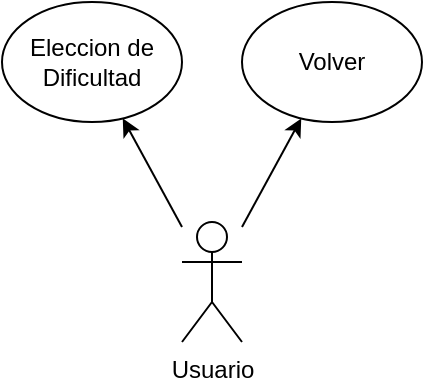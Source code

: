 <mxfile version="20.3.0" type="device"><diagram id="ELvUMeMXbQumZKHtqA2t" name="Página-1"><mxGraphModel dx="1422" dy="865" grid="1" gridSize="10" guides="1" tooltips="1" connect="1" arrows="1" fold="1" page="1" pageScale="1" pageWidth="827" pageHeight="1169" math="0" shadow="0"><root><mxCell id="0"/><mxCell id="1" parent="0"/><mxCell id="fhjMlDrr-UZEA6bH1t59-1" value="Usuario" style="shape=umlActor;verticalLabelPosition=bottom;verticalAlign=top;html=1;outlineConnect=0;horizontal=1;" vertex="1" parent="1"><mxGeometry x="399" y="330" width="30" height="60" as="geometry"/></mxCell><mxCell id="fhjMlDrr-UZEA6bH1t59-4" value="Eleccion de Dificultad" style="ellipse;whiteSpace=wrap;html=1;" vertex="1" parent="1"><mxGeometry x="309" y="220" width="90" height="60" as="geometry"/></mxCell><mxCell id="fhjMlDrr-UZEA6bH1t59-5" value="" style="endArrow=classic;html=1;rounded=0;" edge="1" parent="1" source="fhjMlDrr-UZEA6bH1t59-1" target="fhjMlDrr-UZEA6bH1t59-4"><mxGeometry width="50" height="50" relative="1" as="geometry"><mxPoint x="390" y="460" as="sourcePoint"/><mxPoint x="440" y="410" as="targetPoint"/></mxGeometry></mxCell><mxCell id="fhjMlDrr-UZEA6bH1t59-7" value="Volver" style="ellipse;whiteSpace=wrap;html=1;" vertex="1" parent="1"><mxGeometry x="429" y="220" width="90" height="60" as="geometry"/></mxCell><mxCell id="fhjMlDrr-UZEA6bH1t59-8" value="" style="endArrow=classic;html=1;rounded=0;" edge="1" parent="1" source="fhjMlDrr-UZEA6bH1t59-1" target="fhjMlDrr-UZEA6bH1t59-7"><mxGeometry width="50" height="50" relative="1" as="geometry"><mxPoint x="390" y="460" as="sourcePoint"/><mxPoint x="440" y="410" as="targetPoint"/></mxGeometry></mxCell></root></mxGraphModel></diagram></mxfile>